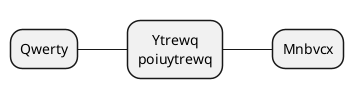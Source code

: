 {
  "sha1": "g9sac019jme1br2giqjshwtwjc10kwb",
  "insertion": {
    "when": "2024-06-01T09:03:07.468Z",
    "url": "https://forum.plantuml.net/16147/the-horizontal-alignment-style-does-not-work-correctly",
    "user": "plantuml@gmail.com"
  }
}
@startmindmap
<style>
.s1 {
    horizontalalignment center
}
</style>

+ Qwerty
++ Ytrewq\npoiuytrewq<<s1>>
+++ Mnbvcx

@endmindmap
